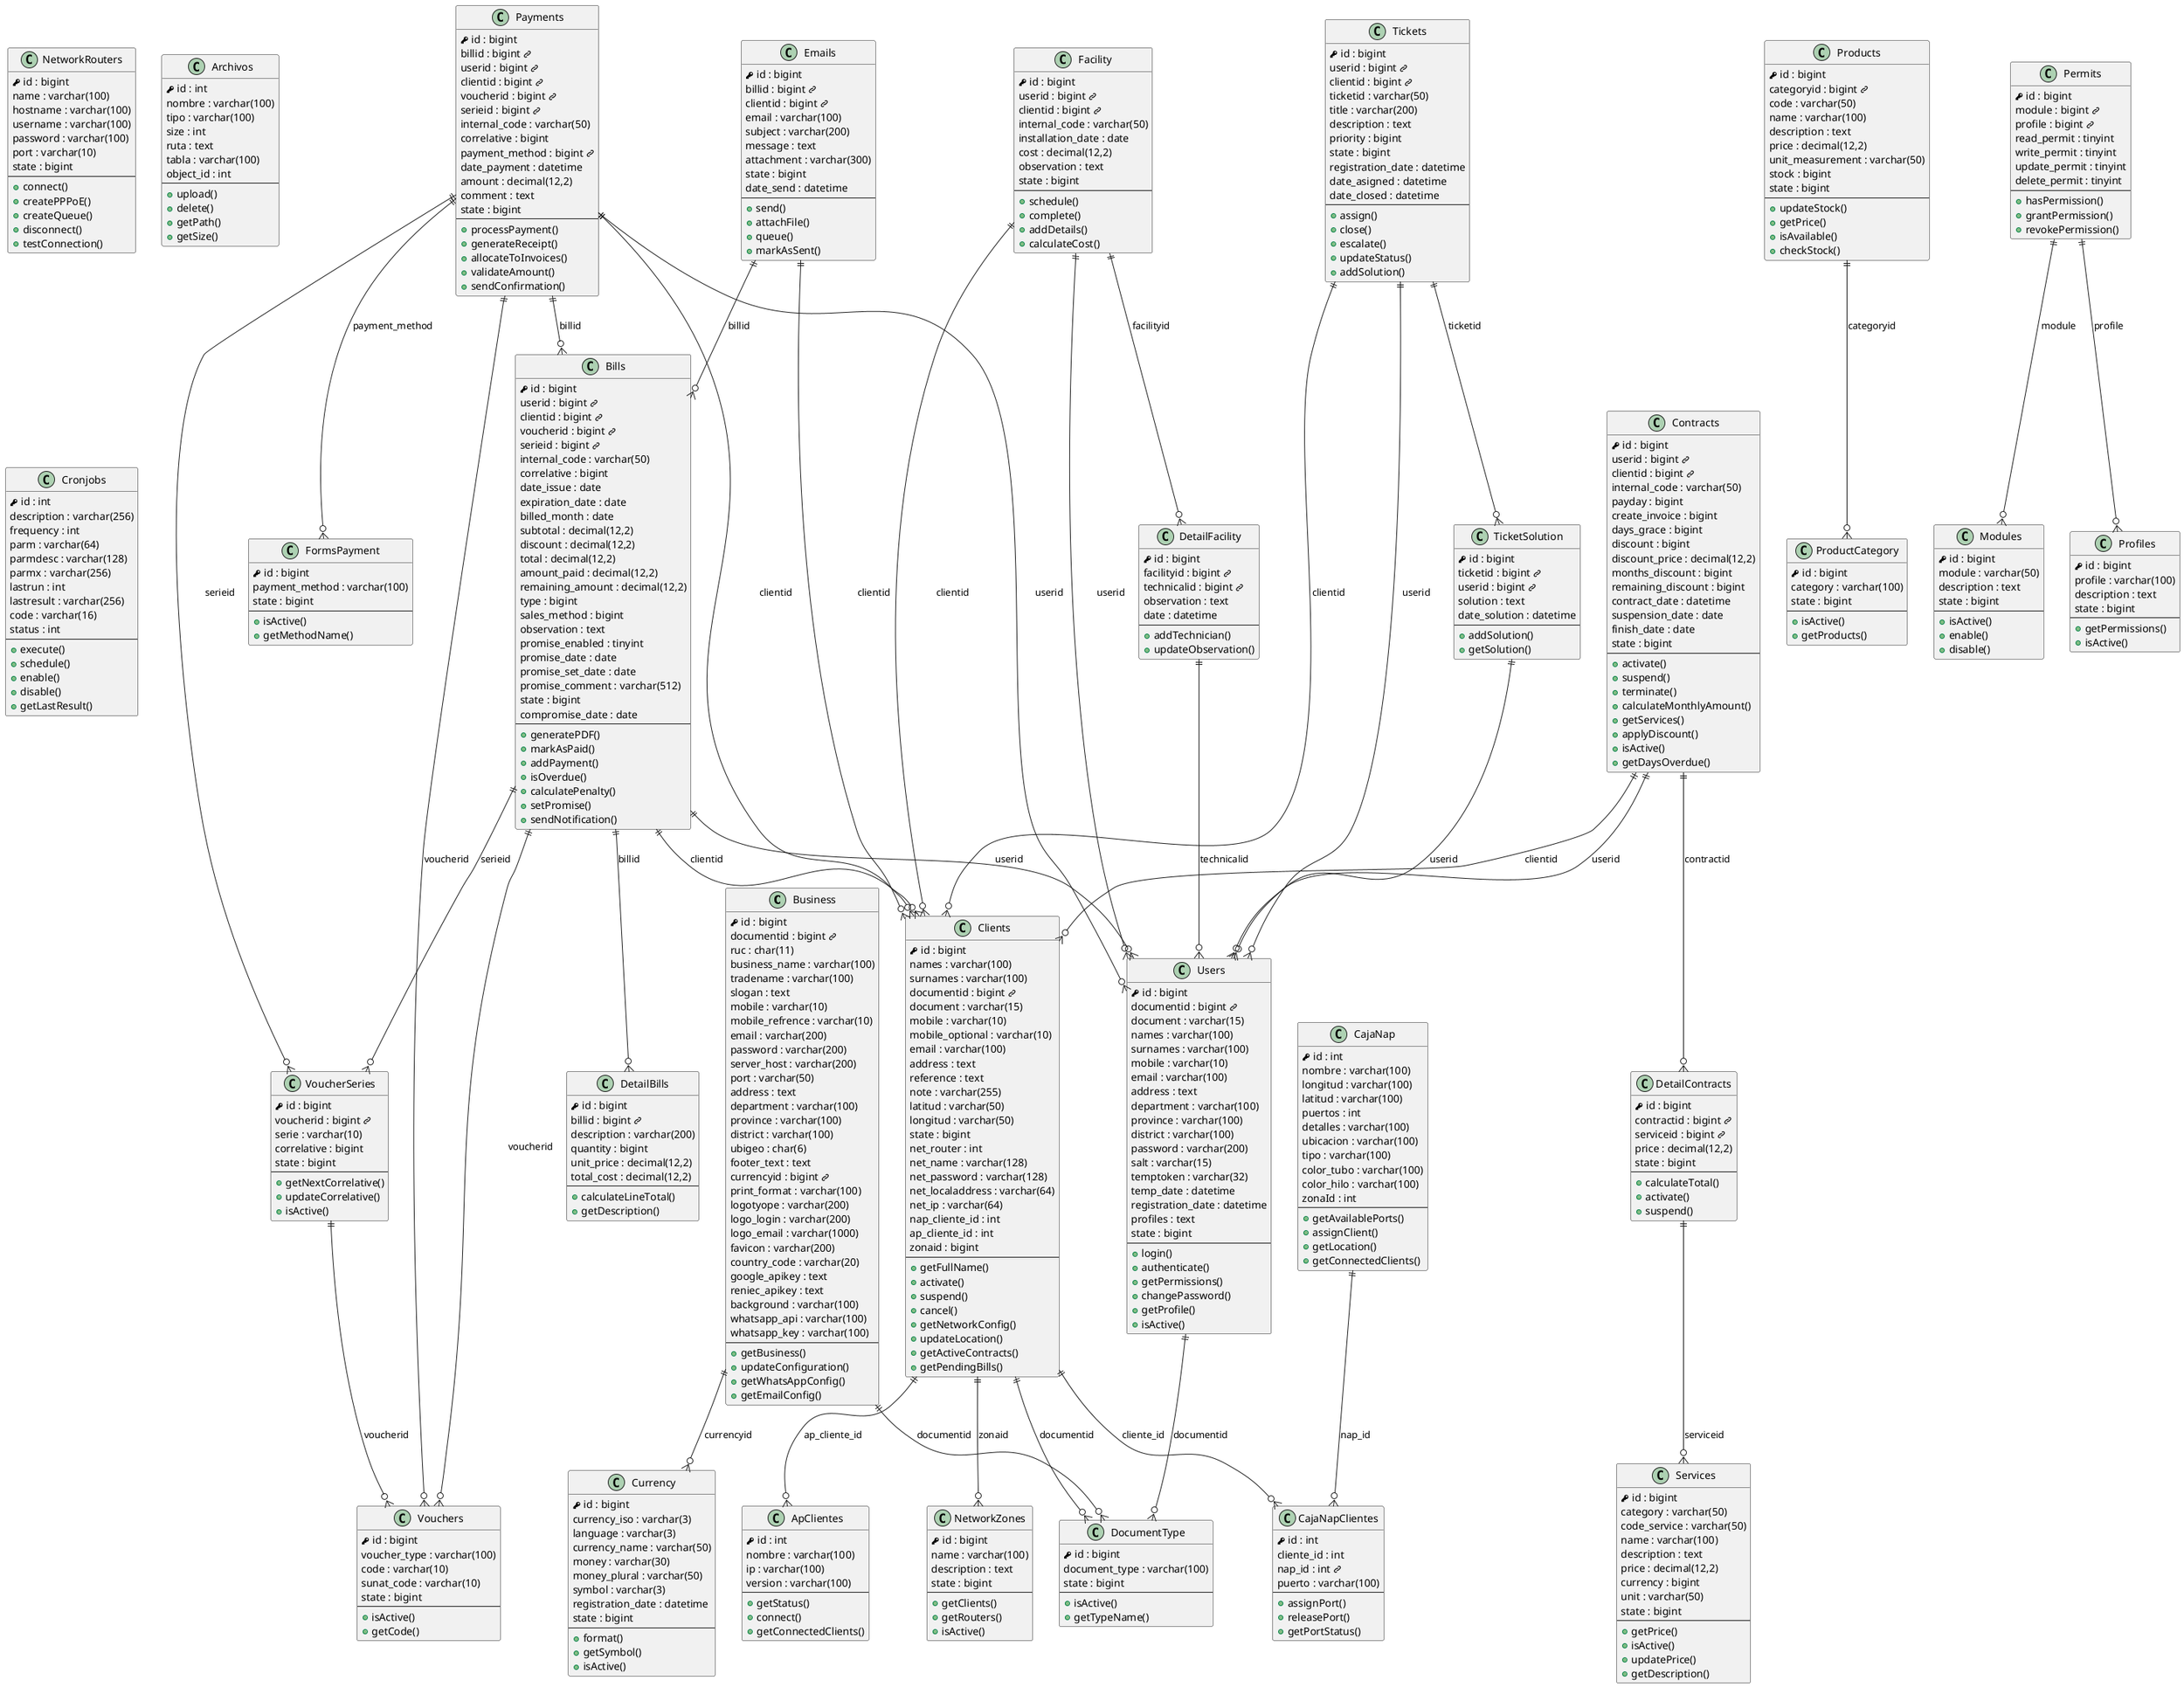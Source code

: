 @startuml Database Entity-Relationship Class Diagram

!define PRIMARY_KEY <&key> 
!define FOREIGN_KEY <&link-intact>

' Core Business Entity
class Business {
    PRIMARY_KEY id : bigint
    documentid : bigint FOREIGN_KEY
    ruc : char(11)
    business_name : varchar(100)
    tradename : varchar(100)
    slogan : text
    mobile : varchar(10)
    mobile_refrence : varchar(10)
    email : varchar(200)
    password : varchar(200)
    server_host : varchar(200)
    port : varchar(50)
    address : text
    department : varchar(100)
    province : varchar(100)
    district : varchar(100)
    ubigeo : char(6)
    footer_text : text
    currencyid : bigint FOREIGN_KEY
    print_format : varchar(100)
    logotyope : varchar(200)
    logo_login : varchar(200)
    logo_email : varchar(1000)
    favicon : varchar(200)
    country_code : varchar(20)
    google_apikey : text
    reniec_apikey : text
    background : varchar(100)
    whatsapp_api : varchar(100)
    whatsapp_key : varchar(100)
    --
    + getBusiness()
    + updateConfiguration()
    + getWhatsAppConfig()
    + getEmailConfig()
}

' Client Management
class Clients {
    PRIMARY_KEY id : bigint
    names : varchar(100)
    surnames : varchar(100)
    documentid : bigint FOREIGN_KEY
    document : varchar(15)
    mobile : varchar(10)
    mobile_optional : varchar(10)
    email : varchar(100)
    address : text
    reference : text
    note : varchar(255)
    latitud : varchar(50)
    longitud : varchar(50)
    state : bigint
    net_router : int
    net_name : varchar(128)
    net_password : varchar(128)
    net_localaddress : varchar(64)
    net_ip : varchar(64)
    nap_cliente_id : int
    ap_cliente_id : int
    zonaid : bigint
    --
    + getFullName()
    + activate()
    + suspend()
    + cancel()
    + getNetworkConfig()
    + updateLocation()
    + getActiveContracts()
    + getPendingBills()
}

' User Management
class Users {
    PRIMARY_KEY id : bigint
    documentid : bigint FOREIGN_KEY
    document : varchar(15)
    names : varchar(100)
    surnames : varchar(100)
    mobile : varchar(10)
    email : varchar(100)
    address : text
    department : varchar(100)
    province : varchar(100)
    district : varchar(100)
    password : varchar(200)
    salt : varchar(15)
    temptoken : varchar(32)
    temp_date : datetime
    registration_date : datetime
    profiles : text
    state : bigint
    --
    + login()
    + authenticate()
    + getPermissions()
    + changePassword()
    + getProfile()
    + isActive()
}

' Contract Management
class Contracts {
    PRIMARY_KEY id : bigint
    userid : bigint FOREIGN_KEY
    clientid : bigint FOREIGN_KEY
    internal_code : varchar(50)
    payday : bigint
    create_invoice : bigint
    days_grace : bigint
    discount : bigint
    discount_price : decimal(12,2)
    months_discount : bigint
    remaining_discount : bigint
    contract_date : datetime
    suspension_date : date
    finish_date : date
    state : bigint
    --
    + activate()
    + suspend()
    + terminate()
    + calculateMonthlyAmount()
    + getServices()
    + applyDiscount()
    + isActive()
    + getDaysOverdue()
}

' Billing System
class Bills {
    PRIMARY_KEY id : bigint
    userid : bigint FOREIGN_KEY
    clientid : bigint FOREIGN_KEY
    voucherid : bigint FOREIGN_KEY
    serieid : bigint FOREIGN_KEY
    internal_code : varchar(50)
    correlative : bigint
    date_issue : date
    expiration_date : date
    billed_month : date
    subtotal : decimal(12,2)
    discount : decimal(12,2)
    total : decimal(12,2)
    amount_paid : decimal(12,2)
    remaining_amount : decimal(12,2)
    type : bigint
    sales_method : bigint
    observation : text
    promise_enabled : tinyint
    promise_date : date
    promise_set_date : date
    promise_comment : varchar(512)
    state : bigint
    compromise_date : date
    --
    + generatePDF()
    + markAsPaid()
    + addPayment()
    + isOverdue()
    + calculatePenalty()
    + setPromise()
    + sendNotification()
}

' Payment Management
class Payments {
    PRIMARY_KEY id : bigint
    billid : bigint FOREIGN_KEY
    userid : bigint FOREIGN_KEY
    clientid : bigint FOREIGN_KEY
    voucherid : bigint FOREIGN_KEY
    serieid : bigint FOREIGN_KEY
    internal_code : varchar(50)
    correlative : bigint
    payment_method : bigint FOREIGN_KEY
    date_payment : datetime
    amount : decimal(12,2)
    comment : text
    state : bigint
    --
    + processPayment()
    + generateReceipt()
    + allocateToInvoices()
    + validateAmount()
    + sendConfirmation()
}

' Service Catalog
class Services {
    PRIMARY_KEY id : bigint
    category : varchar(50)
    code_service : varchar(50)
    name : varchar(100)
    description : text
    price : decimal(12,2)
    currency : bigint
    unit : varchar(50)
    state : bigint
    --
    + getPrice()
    + isActive()
    + updatePrice()
    + getDescription()
}

' Contract Details (Services assigned to contracts)
class DetailContracts {
    PRIMARY_KEY id : bigint
    contractid : bigint FOREIGN_KEY
    serviceid : bigint FOREIGN_KEY
    price : decimal(12,2)
    state : bigint
    --
    + calculateTotal()
    + activate()
    + suspend()
}

' Bill Details (Service line items in bills)
class DetailBills {
    PRIMARY_KEY id : bigint
    billid : bigint FOREIGN_KEY
    description : varchar(200)
    quantity : bigint
    unit_price : decimal(12,2)
    total_cost : decimal(12,2)
    --
    + calculateLineTotal()
    + getDescription()
}

' Network Infrastructure
class NetworkRouters {
    PRIMARY_KEY id : bigint
    name : varchar(100)
    hostname : varchar(100)
    username : varchar(100)
    password : varchar(100)
    port : varchar(10)
    state : bigint
    --
    + connect()
    + createPPPoE()
    + createQueue()
    + disconnect()
    + testConnection()
}

class NetworkZones {
    PRIMARY_KEY id : bigint
    name : varchar(100)
    description : text
    state : bigint
    --
    + getClients()
    + getRouters()
    + isActive()
}

' NAP Infrastructure
class CajaNap {
    PRIMARY_KEY id : int
    nombre : varchar(100)
    longitud : varchar(100)
    latitud : varchar(100)
    puertos : int
    detalles : varchar(100)
    ubicacion : varchar(100)
    tipo : varchar(100)
    color_tubo : varchar(100)
    color_hilo : varchar(100)
    zonaId : int
    --
    + getAvailablePorts()
    + assignClient()
    + getLocation()
    + getConnectedClients()
}

class CajaNapClientes {
    PRIMARY_KEY id : int
    cliente_id : int
    nap_id : int FOREIGN_KEY
    puerto : varchar(100)
    --
    + assignPort()
    + releasePort()
    + getPortStatus()
}

' Access Points
class ApClientes {
    PRIMARY_KEY id : int
    nombre : varchar(100)
    ip : varchar(100)
    version : varchar(100)
    --
    + getStatus()
    + connect()
    + getConnectedClients()
}

' Document Types
class DocumentType {
    PRIMARY_KEY id : bigint
    document_type : varchar(100)
    state : bigint
    --
    + isActive()
    + getTypeName()
}

' Currency
class Currency {
    PRIMARY_KEY id : bigint
    currency_iso : varchar(3)
    language : varchar(3)
    currency_name : varchar(50)
    money : varchar(30)
    money_plural : varchar(50)
    symbol : varchar(3)
    registration_date : datetime
    state : bigint
    --
    + format()
    + getSymbol()
    + isActive()
}

' Vouchers and Series
class Vouchers {
    PRIMARY_KEY id : bigint
    voucher_type : varchar(100)
    code : varchar(10)
    sunat_code : varchar(10)
    state : bigint
    --
    + isActive()
    + getCode()
}

class VoucherSeries {
    PRIMARY_KEY id : bigint
    voucherid : bigint FOREIGN_KEY
    serie : varchar(10)
    correlative : bigint
    state : bigint
    --
    + getNextCorrelative()
    + updateCorrelative()
    + isActive()
}

' Payment Methods
class FormsPayment {
    PRIMARY_KEY id : bigint
    payment_method : varchar(100)
    state : bigint
    --
    + isActive()
    + getMethodName()
}

' Products
class Products {
    PRIMARY_KEY id : bigint
    categoryid : bigint FOREIGN_KEY
    code : varchar(50)
    name : varchar(100)
    description : text
    price : decimal(12,2)
    unit_measurement : varchar(50)
    stock : bigint
    state : bigint
    --
    + updateStock()
    + getPrice()
    + isAvailable()
    + checkStock()
}

class ProductCategory {
    PRIMARY_KEY id : bigint
    category : varchar(100)
    state : bigint
    --
    + isActive()
    + getProducts()
}

' Support System
class Tickets {
    PRIMARY_KEY id : bigint
    userid : bigint FOREIGN_KEY
    clientid : bigint FOREIGN_KEY
    ticketid : varchar(50)
    title : varchar(200)
    description : text
    priority : bigint
    state : bigint
    registration_date : datetime
    date_asigned : datetime
    date_closed : datetime
    --
    + assign()
    + close()
    + escalate()
    + updateStatus()
    + addSolution()
}

class TicketSolution {
    PRIMARY_KEY id : bigint
    ticketid : bigint FOREIGN_KEY
    userid : bigint FOREIGN_KEY
    solution : text
    date_solution : datetime
    --
    + addSolution()
    + getSolution()
}

' Installation Management
class Facility {
    PRIMARY_KEY id : bigint
    userid : bigint FOREIGN_KEY
    clientid : bigint FOREIGN_KEY
    internal_code : varchar(50)
    installation_date : date
    cost : decimal(12,2)
    observation : text
    state : bigint
    --
    + schedule()
    + complete()
    + addDetails()
    + calculateCost()
}

class DetailFacility {
    PRIMARY_KEY id : bigint
    facilityid : bigint FOREIGN_KEY
    technicalid : bigint FOREIGN_KEY
    observation : text
    date : datetime
    --
    + addTechnician()
    + updateObservation()
}

' File Management
class Archivos {
    PRIMARY_KEY id : int
    nombre : varchar(100)
    tipo : varchar(100)
    size : int
    ruta : text
    tabla : varchar(100)
    object_id : int
    --
    + upload()
    + delete()
    + getPath()
    + getSize()
}

' Email System
class Emails {
    PRIMARY_KEY id : bigint
    billid : bigint FOREIGN_KEY
    clientid : bigint FOREIGN_KEY
    email : varchar(100)
    subject : varchar(200)
    message : text
    attachment : varchar(300)
    state : bigint
    date_send : datetime
    --
    + send()
    + attachFile()
    + queue()
    + markAsSent()
}

' Automation System
class Cronjobs {
    PRIMARY_KEY id : int
    description : varchar(256)
    frequency : int
    parm : varchar(64)
    parmdesc : varchar(128)
    parmx : varchar(256)
    lastrun : int
    lastresult : varchar(256)
    code : varchar(16)
    status : int
    --
    + execute()
    + schedule()
    + enable()
    + disable()
    + getLastResult()
}

' System Configuration
class Modules {
    PRIMARY_KEY id : bigint
    module : varchar(50)
    description : text
    state : bigint
    --
    + isActive()
    + enable()
    + disable()
}

class Permits {
    PRIMARY_KEY id : bigint
    module : bigint FOREIGN_KEY
    profile : bigint FOREIGN_KEY
    read_permit : tinyint
    write_permit : tinyint
    update_permit : tinyint
    delete_permit : tinyint
    --
    + hasPermission()
    + grantPermission()
    + revokePermission()
}

class Profiles {
    PRIMARY_KEY id : bigint
    profile : varchar(100)
    description : text
    state : bigint
    --
    + getPermissions()
    + isActive()
}

' RELATIONSHIPS
Business ||--o{ Currency : currencyid
Business ||--o{ DocumentType : documentid

Clients ||--o{ DocumentType : documentid
Clients ||--o{ NetworkZones : zonaid
Clients ||--o{ CajaNapClientes : cliente_id
Clients ||--o{ ApClientes : ap_cliente_id

Users ||--o{ DocumentType : documentid

Contracts ||--o{ Users : userid
Contracts ||--o{ Clients : clientid
Contracts ||--o{ DetailContracts : contractid

DetailContracts ||--o{ Services : serviceid

Bills ||--o{ Users : userid
Bills ||--o{ Clients : clientid
Bills ||--o{ Vouchers : voucherid
Bills ||--o{ VoucherSeries : serieid
Bills ||--o{ DetailBills : billid

Payments ||--o{ Bills : billid
Payments ||--o{ Users : userid
Payments ||--o{ Clients : clientid
Payments ||--o{ Vouchers : voucherid
Payments ||--o{ VoucherSeries : serieid
Payments ||--o{ FormsPayment : payment_method

VoucherSeries ||--o{ Vouchers : voucherid

Products ||--o{ ProductCategory : categoryid

Tickets ||--o{ Users : userid
Tickets ||--o{ Clients : clientid
Tickets ||--o{ TicketSolution : ticketid

TicketSolution ||--o{ Users : userid

Facility ||--o{ Users : userid
Facility ||--o{ Clients : clientid
Facility ||--o{ DetailFacility : facilityid

DetailFacility ||--o{ Users : technicalid

Emails ||--o{ Bills : billid
Emails ||--o{ Clients : clientid

CajaNap ||--o{ CajaNapClientes : nap_id

Permits ||--o{ Modules : module
Permits ||--o{ Profiles : profile

@enduml